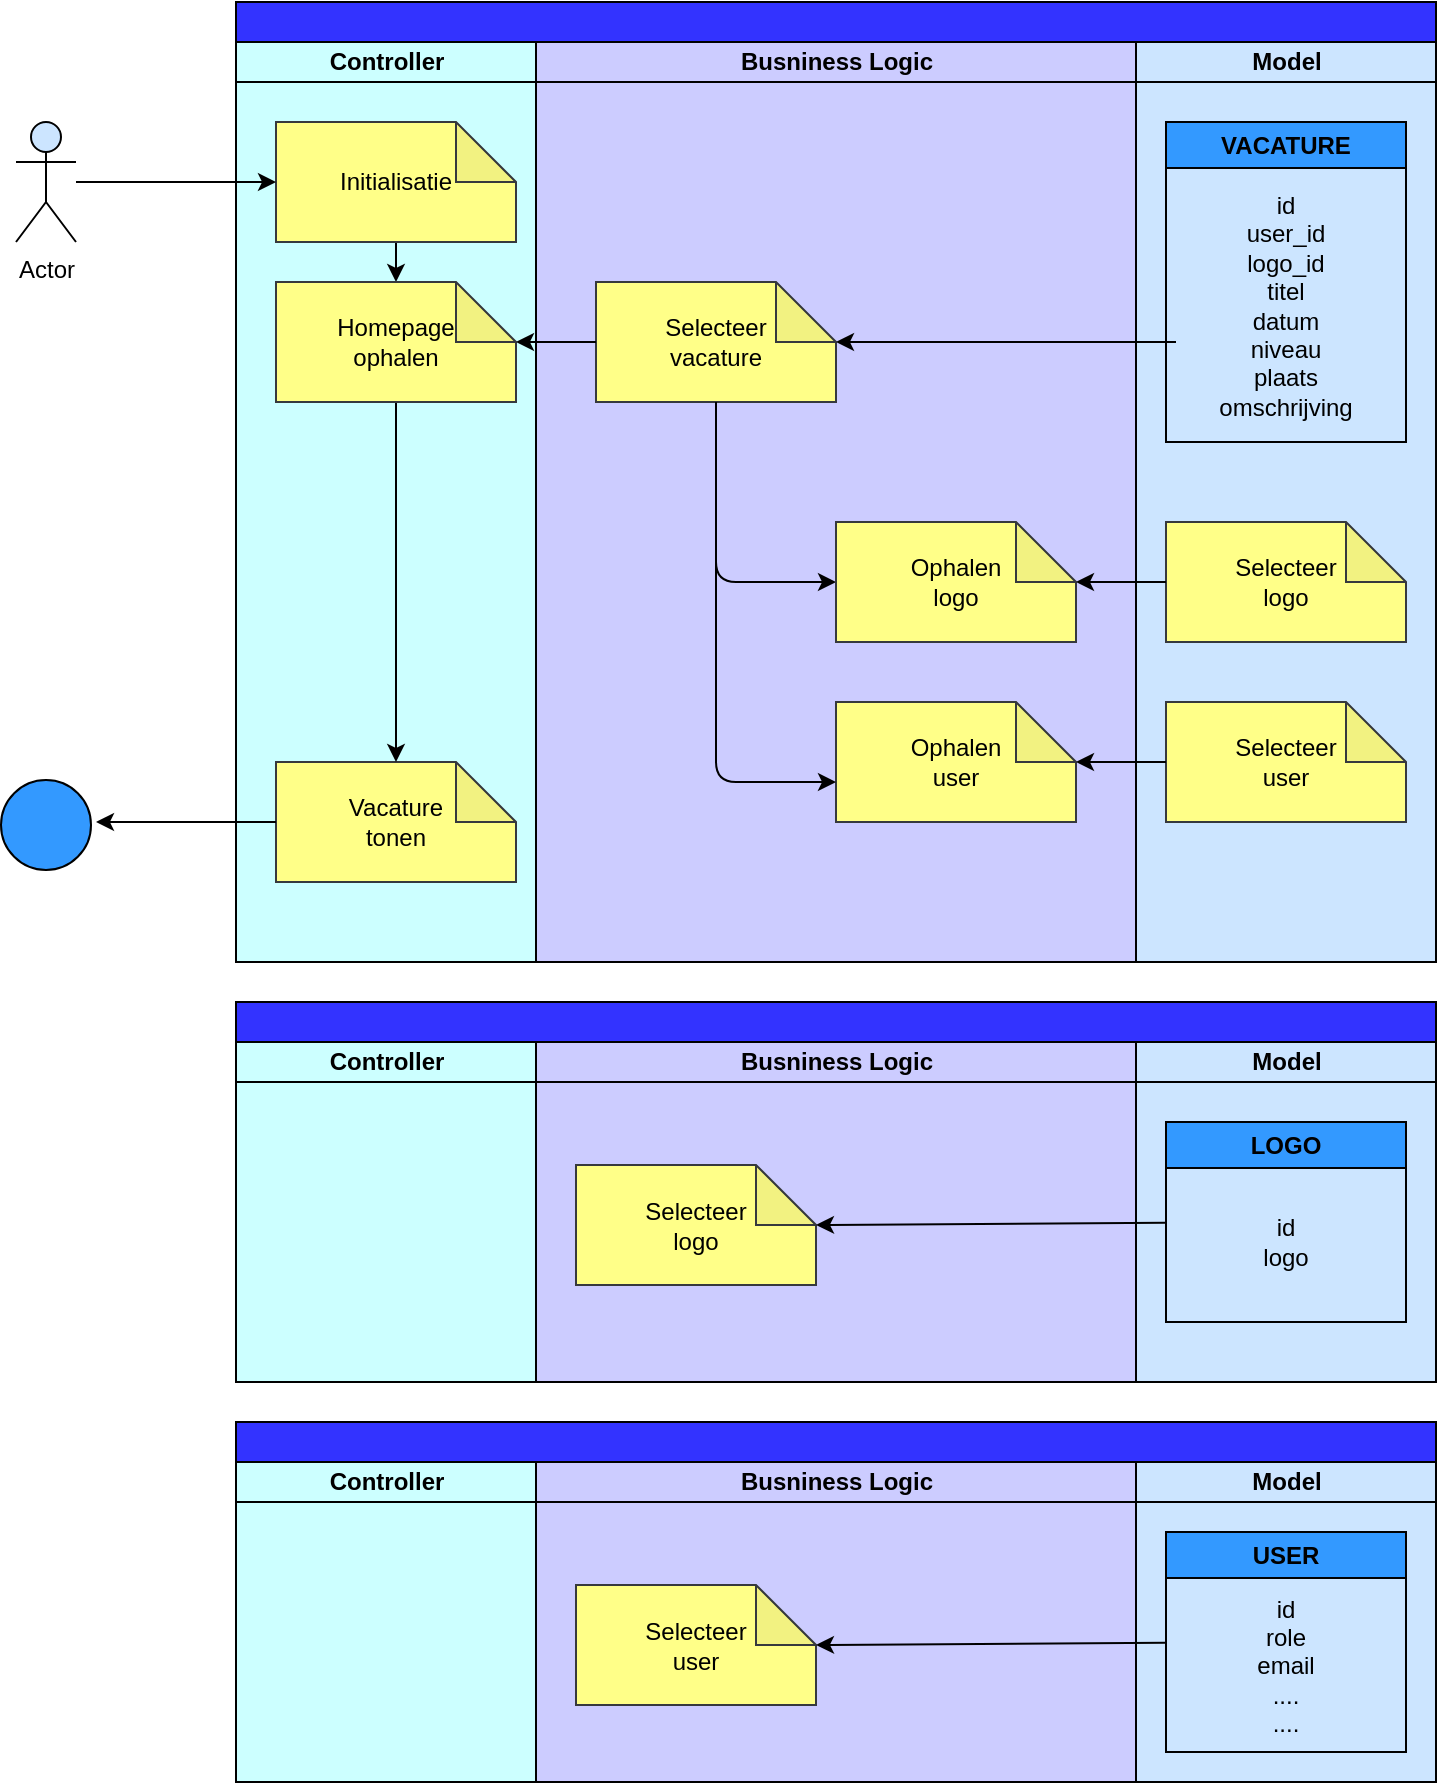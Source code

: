 <mxfile>
    <diagram id="2PaOU35JZ-xzdQAK5plE" name="Page-1">
        <mxGraphModel dx="1233" dy="1665" grid="1" gridSize="10" guides="1" tooltips="1" connect="1" arrows="1" fold="1" page="1" pageScale="1" pageWidth="850" pageHeight="1100" math="0" shadow="0">
            <root>
                <mxCell id="0"/>
                <mxCell id="1" parent="0"/>
                <mxCell id="2" value="" style="swimlane;childLayout=stackLayout;resizeParent=1;resizeParentMax=0;startSize=20;html=1;fillColor=#3333FF;strokeColor=#000000;fontColor=#000000;swimlaneFillColor=#CCCCFF;" parent="1" vertex="1">
                    <mxGeometry x="160.0" y="-1040" width="600" height="480" as="geometry"/>
                </mxCell>
                <mxCell id="3" value="&lt;font color=&quot;#000000&quot;&gt;Controller&lt;/font&gt;" style="swimlane;startSize=20;html=1;fillColor=#CCFFFF;labelBackgroundColor=none;swimlaneFillColor=#CCFFFF;strokeColor=#000000;" parent="2" vertex="1">
                    <mxGeometry y="20" width="150" height="460" as="geometry"/>
                </mxCell>
                <mxCell id="20" style="edgeStyle=none;html=1;exitX=0.5;exitY=1;exitDx=0;exitDy=0;exitPerimeter=0;entryX=0.5;entryY=0;entryDx=0;entryDy=0;entryPerimeter=0;strokeColor=#000000;" parent="3" source="4" target="19" edge="1">
                    <mxGeometry relative="1" as="geometry"/>
                </mxCell>
                <mxCell id="4" value="&lt;font color=&quot;#000000&quot;&gt;Initialisatie&lt;/font&gt;" style="shape=note;whiteSpace=wrap;html=1;backgroundOutline=1;darkOpacity=0.05;labelBackgroundColor=none;strokeColor=#36393d;fillColor=#ffff88;" parent="3" vertex="1">
                    <mxGeometry x="20" y="40" width="120" height="60" as="geometry"/>
                </mxCell>
                <mxCell id="5" value="&lt;font color=&quot;#000000&quot;&gt;Vacature&lt;br&gt;tonen&lt;br&gt;&lt;/font&gt;" style="shape=note;whiteSpace=wrap;html=1;backgroundOutline=1;darkOpacity=0.05;labelBackgroundColor=none;strokeColor=#36393d;fillColor=#ffff88;" parent="3" vertex="1">
                    <mxGeometry x="20" y="360" width="120" height="60" as="geometry"/>
                </mxCell>
                <mxCell id="21" style="edgeStyle=none;html=1;exitX=0.5;exitY=1;exitDx=0;exitDy=0;exitPerimeter=0;strokeColor=#000000;" parent="3" source="19" target="5" edge="1">
                    <mxGeometry relative="1" as="geometry"/>
                </mxCell>
                <mxCell id="19" value="&lt;font color=&quot;#000000&quot;&gt;Homepage&lt;br&gt;ophalen&lt;br&gt;&lt;/font&gt;" style="shape=note;whiteSpace=wrap;html=1;backgroundOutline=1;darkOpacity=0.05;labelBackgroundColor=none;strokeColor=#36393d;fillColor=#ffff88;" parent="3" vertex="1">
                    <mxGeometry x="20" y="120" width="120" height="60" as="geometry"/>
                </mxCell>
                <mxCell id="6" value="&lt;font color=&quot;#000000&quot;&gt;Busniness Logic&lt;/font&gt;" style="swimlane;startSize=20;html=1;fillColor=#CCCCFF;strokeColor=#000000;" parent="2" vertex="1">
                    <mxGeometry x="150" y="20" width="300" height="460" as="geometry"/>
                </mxCell>
                <mxCell id="7" style="edgeStyle=none;html=1;exitX=0.5;exitY=1;exitDx=0;exitDy=0;exitPerimeter=0;entryX=0;entryY=0.5;entryDx=0;entryDy=0;entryPerimeter=0;strokeColor=#000000;fontColor=#000000;" parent="6" source="8" target="9" edge="1">
                    <mxGeometry relative="1" as="geometry">
                        <Array as="points">
                            <mxPoint x="90.0" y="270"/>
                        </Array>
                    </mxGeometry>
                </mxCell>
                <mxCell id="8" value="&lt;font color=&quot;#000000&quot;&gt;Selecteer&lt;br&gt;vacature&lt;br&gt;&lt;/font&gt;" style="shape=note;whiteSpace=wrap;html=1;backgroundOutline=1;darkOpacity=0.05;labelBackgroundColor=none;strokeColor=#36393d;fillColor=#ffff88;" parent="6" vertex="1">
                    <mxGeometry x="30" y="120" width="120" height="60" as="geometry"/>
                </mxCell>
                <mxCell id="9" value="&lt;font color=&quot;#000000&quot;&gt;Ophalen&lt;br&gt;logo&lt;br&gt;&lt;/font&gt;" style="shape=note;whiteSpace=wrap;html=1;backgroundOutline=1;darkOpacity=0.05;labelBackgroundColor=none;strokeColor=#36393d;fillColor=#ffff88;" parent="6" vertex="1">
                    <mxGeometry x="150" y="240" width="120" height="60" as="geometry"/>
                </mxCell>
                <mxCell id="67" value="&lt;font color=&quot;#000000&quot;&gt;Ophalen &lt;br&gt;user&lt;/font&gt;" style="shape=note;whiteSpace=wrap;html=1;backgroundOutline=1;darkOpacity=0.05;labelBackgroundColor=none;strokeColor=#36393d;fillColor=#ffff88;" vertex="1" parent="6">
                    <mxGeometry x="150" y="330" width="120" height="60" as="geometry"/>
                </mxCell>
                <mxCell id="10" value="&lt;font color=&quot;#000000&quot;&gt;Model&lt;/font&gt;" style="swimlane;startSize=20;html=1;strokeColor=#000000;swimlaneFillColor=#CCE5FF;fillColor=#CCE5FF;" parent="2" vertex="1">
                    <mxGeometry x="450" y="20" width="150" height="460" as="geometry"/>
                </mxCell>
                <mxCell id="11" value="VACATURE" style="swimlane;whiteSpace=wrap;html=1;labelBackgroundColor=none;strokeColor=#000000;fontColor=#000000;fillColor=#3399FF;" parent="10" vertex="1">
                    <mxGeometry x="15" y="40" width="120" height="160" as="geometry"/>
                </mxCell>
                <mxCell id="12" value="id&lt;br&gt;user_id&lt;br&gt;logo_id&lt;br&gt;titel&lt;br&gt;datum&lt;br&gt;niveau&lt;br&gt;plaats&lt;br&gt;omschrijving" style="text;html=1;strokeColor=none;fillColor=none;align=center;verticalAlign=middle;whiteSpace=wrap;rounded=0;labelBackgroundColor=none;fontColor=#000000;" parent="11" vertex="1">
                    <mxGeometry x="30" y="27" width="60" height="130" as="geometry"/>
                </mxCell>
                <mxCell id="13" value="&lt;font color=&quot;#000000&quot;&gt;Selecteer&lt;br&gt;logo&lt;/font&gt;" style="shape=note;whiteSpace=wrap;html=1;backgroundOutline=1;darkOpacity=0.05;labelBackgroundColor=none;strokeColor=#36393d;fillColor=#ffff88;" parent="10" vertex="1">
                    <mxGeometry x="15" y="240" width="120" height="60" as="geometry"/>
                </mxCell>
                <mxCell id="66" value="&lt;font color=&quot;#000000&quot;&gt;Selecteer&lt;br&gt;user&lt;/font&gt;" style="shape=note;whiteSpace=wrap;html=1;backgroundOutline=1;darkOpacity=0.05;labelBackgroundColor=none;strokeColor=#36393d;fillColor=#ffff88;" vertex="1" parent="10">
                    <mxGeometry x="15" y="330" width="120" height="60" as="geometry"/>
                </mxCell>
                <mxCell id="14" style="edgeStyle=none;html=1;strokeColor=#000000;fontColor=#000000;" parent="2" target="8" edge="1">
                    <mxGeometry relative="1" as="geometry">
                        <mxPoint x="470.0" y="170" as="sourcePoint"/>
                    </mxGeometry>
                </mxCell>
                <mxCell id="30" style="edgeStyle=none;html=1;exitX=0;exitY=0.5;exitDx=0;exitDy=0;exitPerimeter=0;entryX=0;entryY=0;entryDx=120;entryDy=30;entryPerimeter=0;strokeColor=#000000;" parent="2" source="8" target="19" edge="1">
                    <mxGeometry relative="1" as="geometry"/>
                </mxCell>
                <mxCell id="70" style="edgeStyle=none;html=1;entryX=0;entryY=0;entryDx=120;entryDy=30;entryPerimeter=0;strokeColor=#000000;" edge="1" parent="2" source="66" target="67">
                    <mxGeometry relative="1" as="geometry"/>
                </mxCell>
                <mxCell id="16" style="edgeStyle=none;html=1;entryX=0;entryY=0.5;entryDx=0;entryDy=0;entryPerimeter=0;strokeColor=#000000;" parent="1" source="15" target="4" edge="1">
                    <mxGeometry relative="1" as="geometry"/>
                </mxCell>
                <mxCell id="15" value="Actor" style="shape=umlActor;verticalLabelPosition=bottom;verticalAlign=top;html=1;outlineConnect=0;labelBackgroundColor=none;strokeColor=#000000;fontColor=#000000;fillColor=#CCE5FF;" parent="1" vertex="1">
                    <mxGeometry x="50" y="-980" width="30" height="60" as="geometry"/>
                </mxCell>
                <mxCell id="17" value="" style="ellipse;whiteSpace=wrap;html=1;aspect=fixed;labelBackgroundColor=none;strokeColor=#000000;fontColor=#000000;fillColor=#3399FF;" parent="1" vertex="1">
                    <mxGeometry x="42.5" y="-651" width="45" height="45" as="geometry"/>
                </mxCell>
                <mxCell id="18" style="edgeStyle=none;html=1;strokeColor=#000000;" parent="1" source="5" edge="1">
                    <mxGeometry relative="1" as="geometry">
                        <mxPoint x="90" y="-630" as="targetPoint"/>
                    </mxGeometry>
                </mxCell>
                <mxCell id="22" value="" style="swimlane;childLayout=stackLayout;resizeParent=1;resizeParentMax=0;startSize=20;html=1;fillColor=#3333FF;strokeColor=#000000;fontColor=#000000;swimlaneFillColor=#CCCCFF;" parent="1" vertex="1">
                    <mxGeometry x="160" y="-540" width="600" height="190" as="geometry"/>
                </mxCell>
                <mxCell id="23" value="&lt;font color=&quot;#000000&quot;&gt;Controller&lt;/font&gt;" style="swimlane;startSize=20;html=1;fillColor=#CCFFFF;labelBackgroundColor=none;swimlaneFillColor=#CCFFFF;strokeColor=#000000;" parent="22" vertex="1">
                    <mxGeometry y="20" width="150" height="170" as="geometry"/>
                </mxCell>
                <mxCell id="24" value="&lt;font color=&quot;#000000&quot;&gt;Busniness Logic&lt;/font&gt;" style="swimlane;startSize=20;html=1;fillColor=#CCCCFF;strokeColor=#000000;" parent="22" vertex="1">
                    <mxGeometry x="150" y="20" width="300" height="170" as="geometry"/>
                </mxCell>
                <mxCell id="25" value="&lt;font color=&quot;#000000&quot;&gt;Selecteer&lt;br&gt;logo&lt;/font&gt;" style="shape=note;whiteSpace=wrap;html=1;backgroundOutline=1;darkOpacity=0.05;labelBackgroundColor=none;strokeColor=#36393d;fillColor=#ffff88;" parent="24" vertex="1">
                    <mxGeometry x="20.0" y="61.5" width="120" height="60" as="geometry"/>
                </mxCell>
                <mxCell id="26" value="&lt;font color=&quot;#000000&quot;&gt;Model&lt;/font&gt;" style="swimlane;startSize=20;html=1;strokeColor=#000000;swimlaneFillColor=#CCE5FF;fillColor=#CCE5FF;" parent="22" vertex="1">
                    <mxGeometry x="450" y="20" width="150" height="170" as="geometry"/>
                </mxCell>
                <mxCell id="27" value="LOGO" style="swimlane;whiteSpace=wrap;html=1;labelBackgroundColor=none;strokeColor=#000000;fontColor=#000000;fillColor=#3399FF;" parent="26" vertex="1">
                    <mxGeometry x="15" y="40" width="120" height="100" as="geometry"/>
                </mxCell>
                <mxCell id="28" value="id&lt;br&gt;logo" style="text;html=1;strokeColor=none;fillColor=none;align=center;verticalAlign=middle;whiteSpace=wrap;rounded=0;labelBackgroundColor=none;fontColor=#000000;" parent="27" vertex="1">
                    <mxGeometry x="30" y="21.5" width="60" height="77" as="geometry"/>
                </mxCell>
                <mxCell id="29" style="edgeStyle=none;html=1;entryX=0;entryY=0;entryDx=120;entryDy=30;entryPerimeter=0;strokeColor=#000000;" parent="22" source="27" target="25" edge="1">
                    <mxGeometry relative="1" as="geometry"/>
                </mxCell>
                <mxCell id="31" value="" style="swimlane;childLayout=stackLayout;resizeParent=1;resizeParentMax=0;startSize=20;html=1;fillColor=#3333FF;strokeColor=#000000;fontColor=#000000;swimlaneFillColor=#CCCCFF;" vertex="1" parent="1">
                    <mxGeometry x="160" y="-330" width="600" height="180" as="geometry"/>
                </mxCell>
                <mxCell id="32" value="&lt;font color=&quot;#000000&quot;&gt;Controller&lt;/font&gt;" style="swimlane;startSize=20;html=1;fillColor=#CCFFFF;labelBackgroundColor=none;swimlaneFillColor=#CCFFFF;strokeColor=#000000;" vertex="1" parent="31">
                    <mxGeometry y="20" width="150" height="160" as="geometry"/>
                </mxCell>
                <mxCell id="33" value="&lt;font color=&quot;#000000&quot;&gt;Busniness Logic&lt;/font&gt;" style="swimlane;startSize=20;html=1;fillColor=#CCCCFF;strokeColor=#000000;" vertex="1" parent="31">
                    <mxGeometry x="150" y="20" width="300" height="160" as="geometry"/>
                </mxCell>
                <mxCell id="34" value="&lt;font color=&quot;#000000&quot;&gt;Selecteer&lt;br&gt;user&lt;br&gt;&lt;/font&gt;" style="shape=note;whiteSpace=wrap;html=1;backgroundOutline=1;darkOpacity=0.05;labelBackgroundColor=none;strokeColor=#36393d;fillColor=#ffff88;" vertex="1" parent="33">
                    <mxGeometry x="20.0" y="61.5" width="120" height="60" as="geometry"/>
                </mxCell>
                <mxCell id="35" value="&lt;font color=&quot;#000000&quot;&gt;Model&lt;/font&gt;" style="swimlane;startSize=20;html=1;strokeColor=#000000;swimlaneFillColor=#CCE5FF;fillColor=#CCE5FF;" vertex="1" parent="31">
                    <mxGeometry x="450" y="20" width="150" height="160" as="geometry"/>
                </mxCell>
                <mxCell id="36" value="USER" style="swimlane;whiteSpace=wrap;html=1;labelBackgroundColor=none;strokeColor=#000000;fontColor=#000000;fillColor=#3399FF;" vertex="1" parent="35">
                    <mxGeometry x="15" y="35" width="120" height="110" as="geometry"/>
                </mxCell>
                <mxCell id="37" value="id&lt;br&gt;role&lt;br&gt;email&lt;br&gt;....&lt;br&gt;...." style="text;html=1;strokeColor=none;fillColor=none;align=center;verticalAlign=middle;whiteSpace=wrap;rounded=0;labelBackgroundColor=none;fontColor=#000000;" vertex="1" parent="36">
                    <mxGeometry x="30" y="28.5" width="60" height="77" as="geometry"/>
                </mxCell>
                <mxCell id="38" style="edgeStyle=none;html=1;entryX=0;entryY=0;entryDx=120;entryDy=30;entryPerimeter=0;strokeColor=#000000;" edge="1" parent="31" source="36" target="34">
                    <mxGeometry relative="1" as="geometry"/>
                </mxCell>
                <mxCell id="68" style="edgeStyle=none;html=1;strokeColor=#000000;" edge="1" parent="1" source="8">
                    <mxGeometry relative="1" as="geometry">
                        <mxPoint x="460.0" y="-650" as="targetPoint"/>
                        <Array as="points">
                            <mxPoint x="400" y="-650"/>
                        </Array>
                    </mxGeometry>
                </mxCell>
                <mxCell id="69" style="edgeStyle=none;html=1;strokeColor=#000000;" edge="1" parent="1" source="13">
                    <mxGeometry relative="1" as="geometry">
                        <mxPoint x="580.0" y="-750" as="targetPoint"/>
                    </mxGeometry>
                </mxCell>
            </root>
        </mxGraphModel>
    </diagram>
</mxfile>